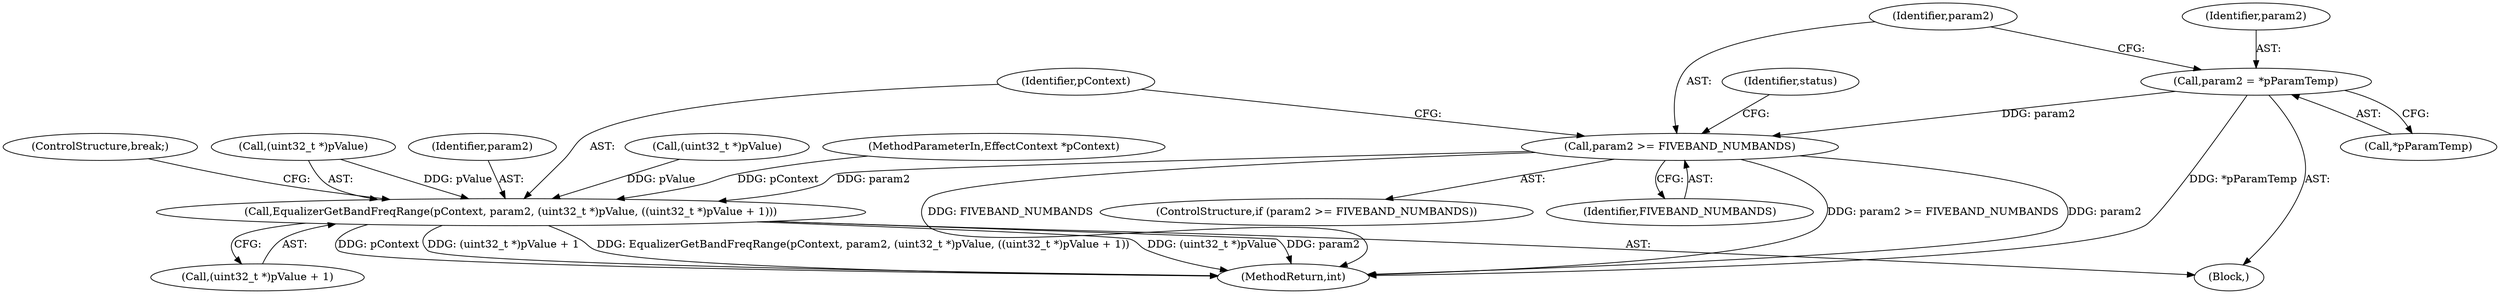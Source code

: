 digraph "1_Android_c66c43ad571ed2590dcd55a762c73c90d9744bac@del" {
"1000361" [label="(Call,param2 >= FIVEBAND_NUMBANDS)"];
"1000356" [label="(Call,param2 = *pParamTemp)"];
"1000370" [label="(Call,EqualizerGetBandFreqRange(pContext, param2, (uint32_t *)pValue, ((uint32_t *)pValue + 1)))"];
"1000111" [label="(MethodParameterIn,EffectContext *pContext)"];
"1000381" [label="(ControlStructure,break;)"];
"1000363" [label="(Identifier,FIVEBAND_NUMBANDS)"];
"1000373" [label="(Call,(uint32_t *)pValue)"];
"1000356" [label="(Call,param2 = *pParamTemp)"];
"1000366" [label="(Identifier,status)"];
"1000358" [label="(Call,*pParamTemp)"];
"1000357" [label="(Identifier,param2)"];
"1000376" [label="(Call,(uint32_t *)pValue + 1)"];
"1000372" [label="(Identifier,param2)"];
"1000377" [label="(Call,(uint32_t *)pValue)"];
"1000277" [label="(Block,)"];
"1000362" [label="(Identifier,param2)"];
"1000371" [label="(Identifier,pContext)"];
"1000361" [label="(Call,param2 >= FIVEBAND_NUMBANDS)"];
"1000360" [label="(ControlStructure,if (param2 >= FIVEBAND_NUMBANDS))"];
"1000522" [label="(MethodReturn,int)"];
"1000370" [label="(Call,EqualizerGetBandFreqRange(pContext, param2, (uint32_t *)pValue, ((uint32_t *)pValue + 1)))"];
"1000361" -> "1000360"  [label="AST: "];
"1000361" -> "1000363"  [label="CFG: "];
"1000362" -> "1000361"  [label="AST: "];
"1000363" -> "1000361"  [label="AST: "];
"1000366" -> "1000361"  [label="CFG: "];
"1000371" -> "1000361"  [label="CFG: "];
"1000361" -> "1000522"  [label="DDG: param2 >= FIVEBAND_NUMBANDS"];
"1000361" -> "1000522"  [label="DDG: param2"];
"1000361" -> "1000522"  [label="DDG: FIVEBAND_NUMBANDS"];
"1000356" -> "1000361"  [label="DDG: param2"];
"1000361" -> "1000370"  [label="DDG: param2"];
"1000356" -> "1000277"  [label="AST: "];
"1000356" -> "1000358"  [label="CFG: "];
"1000357" -> "1000356"  [label="AST: "];
"1000358" -> "1000356"  [label="AST: "];
"1000362" -> "1000356"  [label="CFG: "];
"1000356" -> "1000522"  [label="DDG: *pParamTemp"];
"1000370" -> "1000277"  [label="AST: "];
"1000370" -> "1000376"  [label="CFG: "];
"1000371" -> "1000370"  [label="AST: "];
"1000372" -> "1000370"  [label="AST: "];
"1000373" -> "1000370"  [label="AST: "];
"1000376" -> "1000370"  [label="AST: "];
"1000381" -> "1000370"  [label="CFG: "];
"1000370" -> "1000522"  [label="DDG: (uint32_t *)pValue + 1"];
"1000370" -> "1000522"  [label="DDG: EqualizerGetBandFreqRange(pContext, param2, (uint32_t *)pValue, ((uint32_t *)pValue + 1))"];
"1000370" -> "1000522"  [label="DDG: (uint32_t *)pValue"];
"1000370" -> "1000522"  [label="DDG: param2"];
"1000370" -> "1000522"  [label="DDG: pContext"];
"1000111" -> "1000370"  [label="DDG: pContext"];
"1000373" -> "1000370"  [label="DDG: pValue"];
"1000377" -> "1000370"  [label="DDG: pValue"];
}
